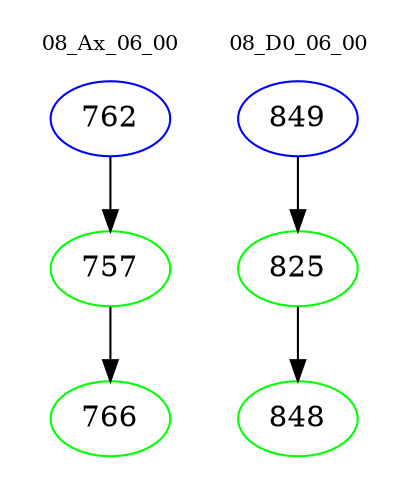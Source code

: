 digraph{
subgraph cluster_0 {
color = white
label = "08_Ax_06_00";
fontsize=10;
T0_762 [label="762", color="blue"]
T0_762 -> T0_757 [color="black"]
T0_757 [label="757", color="green"]
T0_757 -> T0_766 [color="black"]
T0_766 [label="766", color="green"]
}
subgraph cluster_1 {
color = white
label = "08_D0_06_00";
fontsize=10;
T1_849 [label="849", color="blue"]
T1_849 -> T1_825 [color="black"]
T1_825 [label="825", color="green"]
T1_825 -> T1_848 [color="black"]
T1_848 [label="848", color="green"]
}
}
